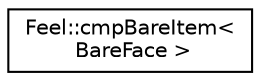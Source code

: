 digraph "Graphical Class Hierarchy"
{
 // LATEX_PDF_SIZE
  edge [fontname="Helvetica",fontsize="10",labelfontname="Helvetica",labelfontsize="10"];
  node [fontname="Helvetica",fontsize="10",shape=record];
  rankdir="LR";
  Node0 [label="Feel::cmpBareItem\<\l BareFace \>",height=0.2,width=0.4,color="black", fillcolor="white", style="filled",URL="$structFeel_1_1cmpBareItem_3_01BareFace_01_4.html",tooltip=" "];
}
